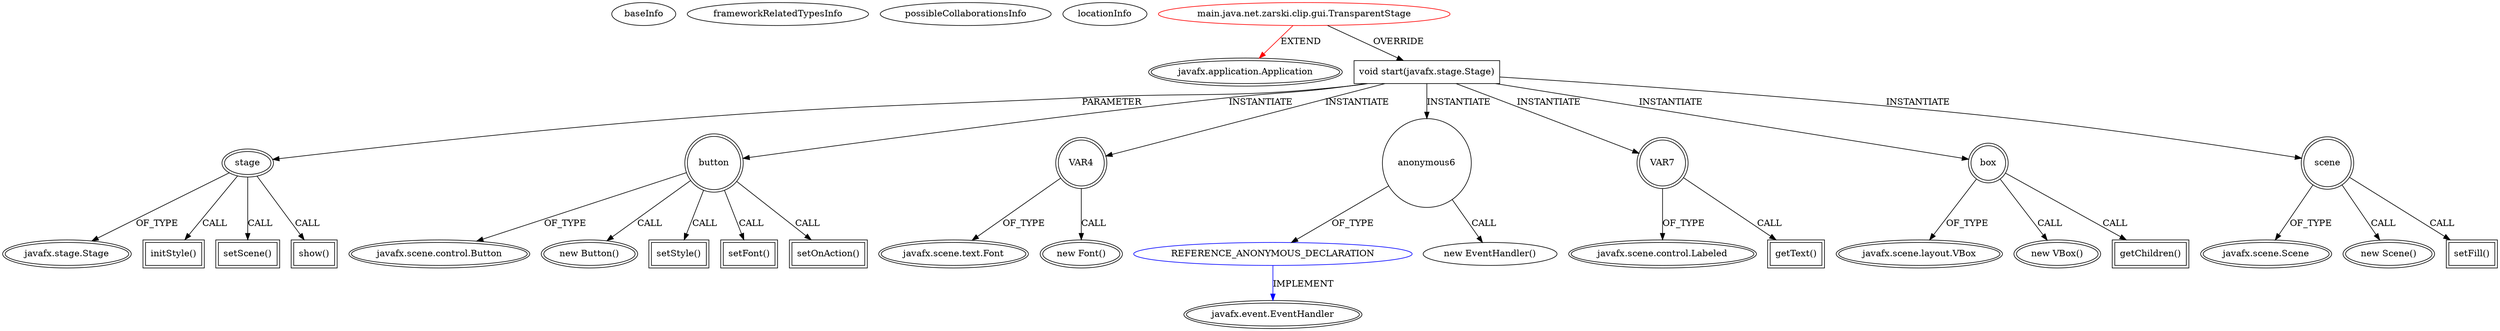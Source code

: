 digraph {
baseInfo[graphId=4254,category="extension_graph",isAnonymous=false,possibleRelation=true]
frameworkRelatedTypesInfo[0="javafx.application.Application"]
possibleCollaborationsInfo[0="4254~OVERRIDING_METHOD_DECLARATION-INSTANTIATION-~javafx.application.Application ~javafx.event.EventHandler ~false~true"]
locationInfo[projectName="sratatata-clip",filePath="/sratatata-clip/clip-master/clip/clip-gui/src/main/java/net/zarski/clip/gui/TransparentStage.java",contextSignature="TransparentStage",graphId="4254"]
0[label="main.java.net.zarski.clip.gui.TransparentStage",vertexType="ROOT_CLIENT_CLASS_DECLARATION",isFrameworkType=false,color=red]
1[label="javafx.application.Application",vertexType="FRAMEWORK_CLASS_TYPE",isFrameworkType=true,peripheries=2]
2[label="void start(javafx.stage.Stage)",vertexType="OVERRIDING_METHOD_DECLARATION",isFrameworkType=false,shape=box]
3[label="stage",vertexType="PARAMETER_DECLARATION",isFrameworkType=true,peripheries=2]
4[label="javafx.stage.Stage",vertexType="FRAMEWORK_CLASS_TYPE",isFrameworkType=true,peripheries=2]
6[label="initStyle()",vertexType="INSIDE_CALL",isFrameworkType=true,peripheries=2,shape=box]
8[label="button",vertexType="VARIABLE_EXPRESION",isFrameworkType=true,peripheries=2,shape=circle]
9[label="javafx.scene.control.Button",vertexType="FRAMEWORK_CLASS_TYPE",isFrameworkType=true,peripheries=2]
7[label="new Button()",vertexType="CONSTRUCTOR_CALL",isFrameworkType=true,peripheries=2]
11[label="setStyle()",vertexType="INSIDE_CALL",isFrameworkType=true,peripheries=2,shape=box]
13[label="setFont()",vertexType="INSIDE_CALL",isFrameworkType=true,peripheries=2,shape=box]
15[label="VAR4",vertexType="VARIABLE_EXPRESION",isFrameworkType=true,peripheries=2,shape=circle]
16[label="javafx.scene.text.Font",vertexType="FRAMEWORK_CLASS_TYPE",isFrameworkType=true,peripheries=2]
14[label="new Font()",vertexType="CONSTRUCTOR_CALL",isFrameworkType=true,peripheries=2]
18[label="setOnAction()",vertexType="INSIDE_CALL",isFrameworkType=true,peripheries=2,shape=box]
20[label="anonymous6",vertexType="VARIABLE_EXPRESION",isFrameworkType=false,shape=circle]
21[label="REFERENCE_ANONYMOUS_DECLARATION",vertexType="REFERENCE_ANONYMOUS_DECLARATION",isFrameworkType=false,color=blue]
22[label="javafx.event.EventHandler",vertexType="FRAMEWORK_INTERFACE_TYPE",isFrameworkType=true,peripheries=2]
19[label="new EventHandler()",vertexType="CONSTRUCTOR_CALL",isFrameworkType=false]
23[label="VAR7",vertexType="VARIABLE_EXPRESION",isFrameworkType=true,peripheries=2,shape=circle]
25[label="javafx.scene.control.Labeled",vertexType="FRAMEWORK_CLASS_TYPE",isFrameworkType=true,peripheries=2]
24[label="getText()",vertexType="INSIDE_CALL",isFrameworkType=true,peripheries=2,shape=box]
27[label="box",vertexType="VARIABLE_EXPRESION",isFrameworkType=true,peripheries=2,shape=circle]
28[label="javafx.scene.layout.VBox",vertexType="FRAMEWORK_CLASS_TYPE",isFrameworkType=true,peripheries=2]
26[label="new VBox()",vertexType="CONSTRUCTOR_CALL",isFrameworkType=true,peripheries=2]
30[label="getChildren()",vertexType="INSIDE_CALL",isFrameworkType=true,peripheries=2,shape=box]
32[label="scene",vertexType="VARIABLE_EXPRESION",isFrameworkType=true,peripheries=2,shape=circle]
33[label="javafx.scene.Scene",vertexType="FRAMEWORK_CLASS_TYPE",isFrameworkType=true,peripheries=2]
31[label="new Scene()",vertexType="CONSTRUCTOR_CALL",isFrameworkType=true,peripheries=2]
35[label="setFill()",vertexType="INSIDE_CALL",isFrameworkType=true,peripheries=2,shape=box]
37[label="setScene()",vertexType="INSIDE_CALL",isFrameworkType=true,peripheries=2,shape=box]
39[label="show()",vertexType="INSIDE_CALL",isFrameworkType=true,peripheries=2,shape=box]
0->1[label="EXTEND",color=red]
0->2[label="OVERRIDE"]
3->4[label="OF_TYPE"]
2->3[label="PARAMETER"]
3->6[label="CALL"]
2->8[label="INSTANTIATE"]
8->9[label="OF_TYPE"]
8->7[label="CALL"]
8->11[label="CALL"]
8->13[label="CALL"]
2->15[label="INSTANTIATE"]
15->16[label="OF_TYPE"]
15->14[label="CALL"]
8->18[label="CALL"]
2->20[label="INSTANTIATE"]
21->22[label="IMPLEMENT",color=blue]
20->21[label="OF_TYPE"]
20->19[label="CALL"]
2->23[label="INSTANTIATE"]
23->25[label="OF_TYPE"]
23->24[label="CALL"]
2->27[label="INSTANTIATE"]
27->28[label="OF_TYPE"]
27->26[label="CALL"]
27->30[label="CALL"]
2->32[label="INSTANTIATE"]
32->33[label="OF_TYPE"]
32->31[label="CALL"]
32->35[label="CALL"]
3->37[label="CALL"]
3->39[label="CALL"]
}
